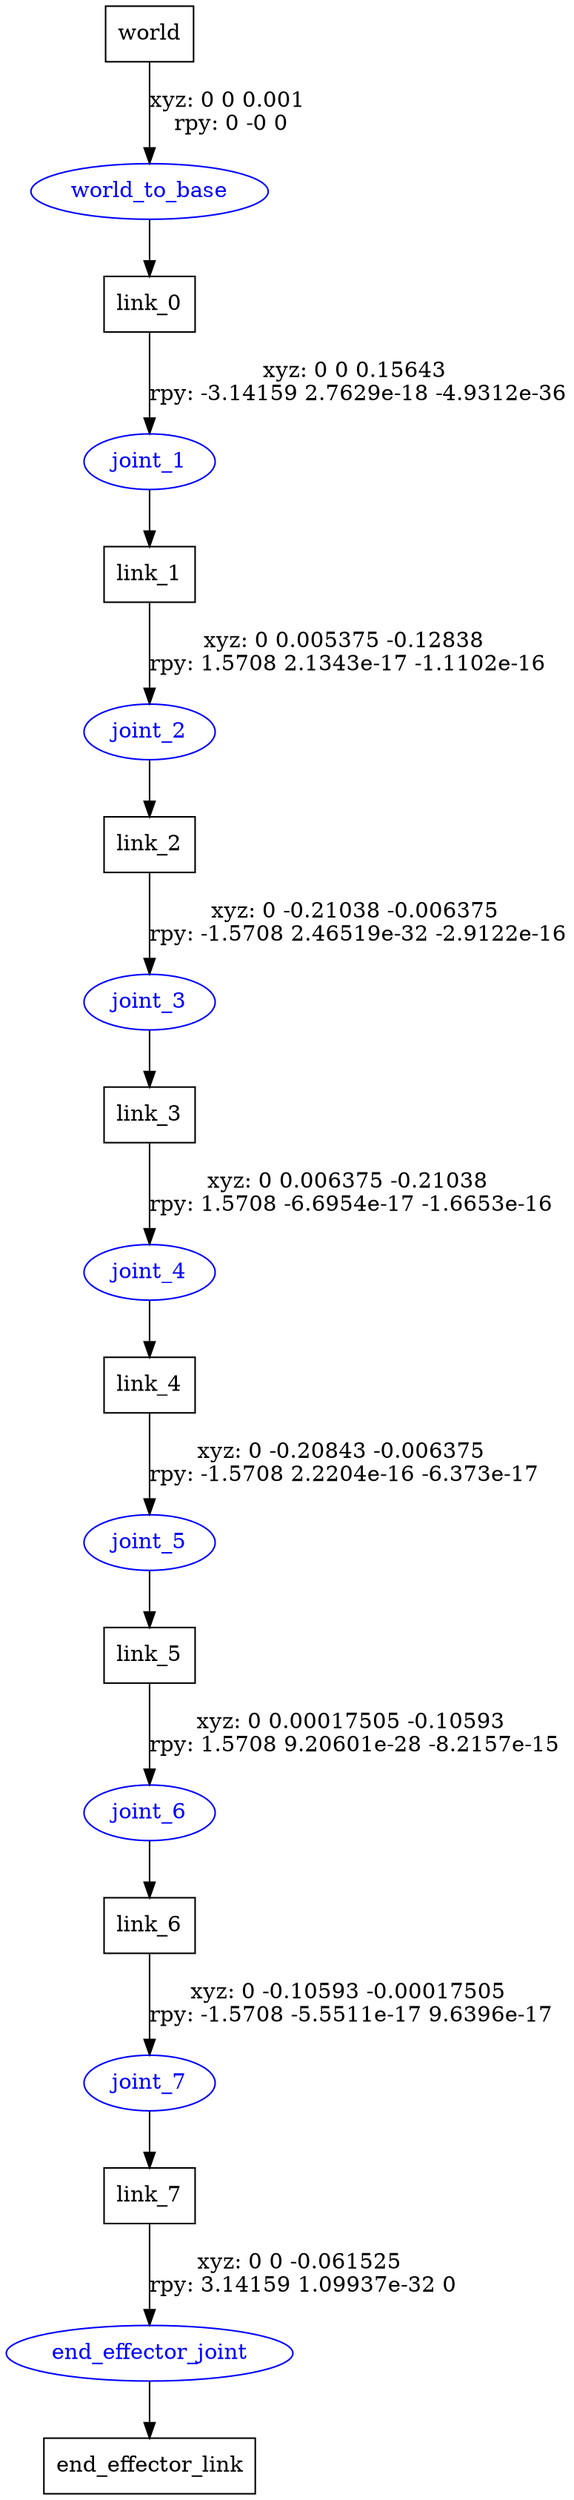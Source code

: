 digraph G {
node [shape=box];
"world" [label="world"];
"link_0" [label="link_0"];
"link_1" [label="link_1"];
"link_2" [label="link_2"];
"link_3" [label="link_3"];
"link_4" [label="link_4"];
"link_5" [label="link_5"];
"link_6" [label="link_6"];
"link_7" [label="link_7"];
"end_effector_link" [label="end_effector_link"];
node [shape=ellipse, color=blue, fontcolor=blue];
"world" -> "world_to_base" [label="xyz: 0 0 0.001 \nrpy: 0 -0 0"]
"world_to_base" -> "link_0"
"link_0" -> "joint_1" [label="xyz: 0 0 0.15643 \nrpy: -3.14159 2.7629e-18 -4.9312e-36"]
"joint_1" -> "link_1"
"link_1" -> "joint_2" [label="xyz: 0 0.005375 -0.12838 \nrpy: 1.5708 2.1343e-17 -1.1102e-16"]
"joint_2" -> "link_2"
"link_2" -> "joint_3" [label="xyz: 0 -0.21038 -0.006375 \nrpy: -1.5708 2.46519e-32 -2.9122e-16"]
"joint_3" -> "link_3"
"link_3" -> "joint_4" [label="xyz: 0 0.006375 -0.21038 \nrpy: 1.5708 -6.6954e-17 -1.6653e-16"]
"joint_4" -> "link_4"
"link_4" -> "joint_5" [label="xyz: 0 -0.20843 -0.006375 \nrpy: -1.5708 2.2204e-16 -6.373e-17"]
"joint_5" -> "link_5"
"link_5" -> "joint_6" [label="xyz: 0 0.00017505 -0.10593 \nrpy: 1.5708 9.20601e-28 -8.2157e-15"]
"joint_6" -> "link_6"
"link_6" -> "joint_7" [label="xyz: 0 -0.10593 -0.00017505 \nrpy: -1.5708 -5.5511e-17 9.6396e-17"]
"joint_7" -> "link_7"
"link_7" -> "end_effector_joint" [label="xyz: 0 0 -0.061525 \nrpy: 3.14159 1.09937e-32 0"]
"end_effector_joint" -> "end_effector_link"
}

